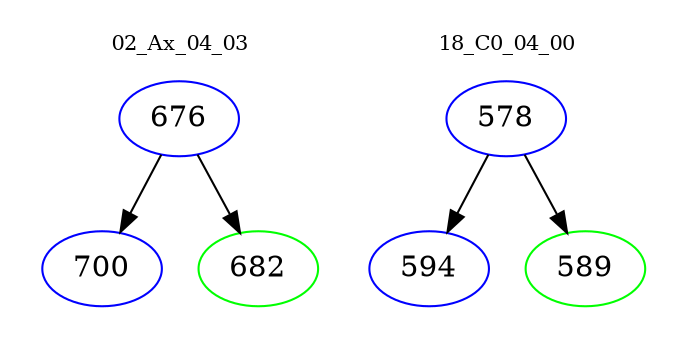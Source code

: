 digraph{
subgraph cluster_0 {
color = white
label = "02_Ax_04_03";
fontsize=10;
T0_676 [label="676", color="blue"]
T0_676 -> T0_700 [color="black"]
T0_700 [label="700", color="blue"]
T0_676 -> T0_682 [color="black"]
T0_682 [label="682", color="green"]
}
subgraph cluster_1 {
color = white
label = "18_C0_04_00";
fontsize=10;
T1_578 [label="578", color="blue"]
T1_578 -> T1_594 [color="black"]
T1_594 [label="594", color="blue"]
T1_578 -> T1_589 [color="black"]
T1_589 [label="589", color="green"]
}
}
